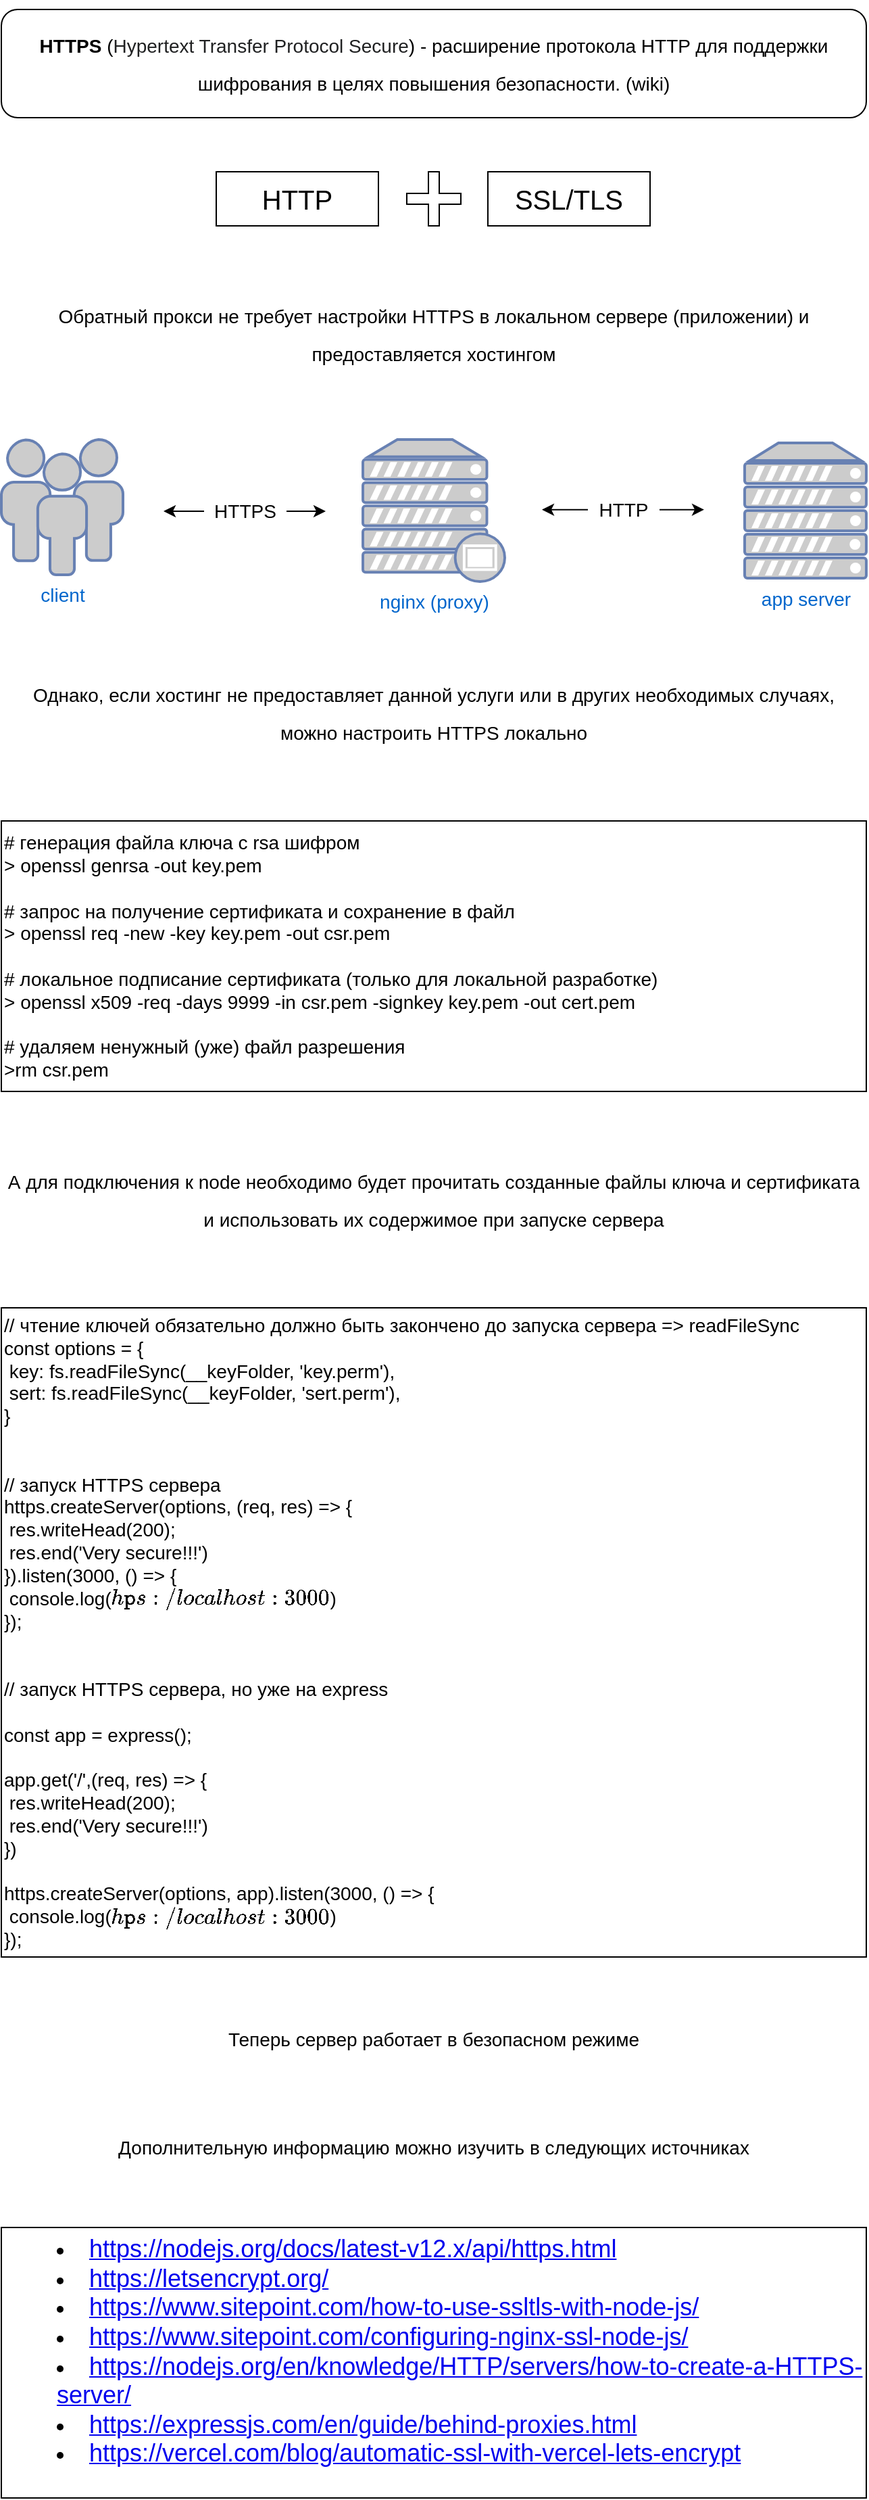 <mxfile version="17.1.3" type="github">
  <diagram id="LhLmDd8sLRX-DzQguknT" name="Page-1">
    <mxGraphModel dx="1350" dy="773" grid="1" gridSize="10" guides="1" tooltips="1" connect="1" arrows="1" fold="1" page="1" pageScale="1" pageWidth="827" pageHeight="1169" math="0" shadow="0">
      <root>
        <mxCell id="0" />
        <mxCell id="1" parent="0" />
        <mxCell id="B1IvHgFz59x9yWYPzJBi-2" value="&lt;h4 style=&quot;font-size: 14px ; line-height: 2&quot;&gt;HTTPS&lt;span style=&quot;font-weight: normal&quot;&gt; (&lt;span style=&quot;color: rgb(32 , 33 , 34) ; font-family: sans-serif ; background-color: rgb(255 , 255 , 255)&quot;&gt;Hypertext Transfer Protocol Secure&lt;/span&gt;) -&amp;nbsp;расширение протокола HTTP для поддержки шифрования в целях повышения безопасности. (wiki)&lt;/span&gt;&lt;/h4&gt;" style="rounded=1;whiteSpace=wrap;html=1;" vertex="1" parent="1">
          <mxGeometry x="80" y="40" width="640" height="80" as="geometry" />
        </mxCell>
        <mxCell id="B1IvHgFz59x9yWYPzJBi-3" value="&lt;span style=&quot;font-size: 20px&quot;&gt;HTTP&lt;/span&gt;" style="rounded=0;whiteSpace=wrap;html=1;" vertex="1" parent="1">
          <mxGeometry x="239" y="160" width="120" height="40" as="geometry" />
        </mxCell>
        <mxCell id="B1IvHgFz59x9yWYPzJBi-4" value="" style="shape=cross;whiteSpace=wrap;html=1;" vertex="1" parent="1">
          <mxGeometry x="380" y="160" width="40" height="40" as="geometry" />
        </mxCell>
        <mxCell id="B1IvHgFz59x9yWYPzJBi-5" value="&lt;font style=&quot;font-size: 20px&quot;&gt;SSL/TLS&lt;/font&gt;" style="rounded=0;whiteSpace=wrap;html=1;" vertex="1" parent="1">
          <mxGeometry x="440" y="160" width="120" height="40" as="geometry" />
        </mxCell>
        <mxCell id="B1IvHgFz59x9yWYPzJBi-6" value="&lt;div&gt;# генерация файла ключа с rsa шифром&lt;/div&gt;&lt;div&gt;&amp;gt; openssl genrsa -out key.pem&lt;/div&gt;&lt;div&gt;&lt;br&gt;&lt;/div&gt;&lt;div&gt;# запрос на получение сертификата и сохранение в файл&amp;nbsp;&lt;/div&gt;&lt;div&gt;&amp;gt; openssl req -new -key key.pem -out csr.pem&lt;/div&gt;&lt;div&gt;&lt;br&gt;&lt;/div&gt;&lt;div&gt;# локальное подписание сертификата (только для локальной разработке)&lt;/div&gt;&lt;div&gt;&amp;gt; openssl x509 -req -days 9999 -in csr.pem -signkey&amp;nbsp;&lt;span&gt;key.pem -out cert.pem&lt;/span&gt;&lt;/div&gt;&lt;div&gt;&lt;br&gt;&lt;/div&gt;&lt;div&gt;# удаляем ненужный (уже) файл разрешения&lt;/div&gt;&lt;div&gt;&amp;gt;rm csr.pem&amp;nbsp;&lt;/div&gt;" style="whiteSpace=wrap;html=1;fontSize=14;align=left;" vertex="1" parent="1">
          <mxGeometry x="80" y="640" width="640" height="200" as="geometry" />
        </mxCell>
        <mxCell id="B1IvHgFz59x9yWYPzJBi-8" value="&lt;ul style=&quot;box-sizing: border-box ; margin-top: 0px ; margin-bottom: 1rem ; font-family: &amp;#34;graphik lc tt&amp;#34; , sans-serif ; font-size: 18px ; text-align: left ; background-color: rgb(255 , 255 , 255) ; list-style-position: inside&quot;&gt;&lt;li style=&quot;box-sizing: border-box&quot;&gt;&lt;a href=&quot;https://nodejs.org/docs/latest-v12.x/api/https.html&quot; target=&quot;_blank&quot; style=&quot;box-sizing: border-box&quot;&gt;https://nodejs.org/docs/latest-v12.x/api/https.html&lt;/a&gt;&lt;/li&gt;&lt;li style=&quot;box-sizing: border-box&quot;&gt;&lt;a href=&quot;https://letsencrypt.org/&quot; target=&quot;_blank&quot; style=&quot;box-sizing: border-box&quot;&gt;https://letsencrypt.org/&lt;/a&gt;&lt;/li&gt;&lt;li style=&quot;box-sizing: border-box&quot;&gt;&lt;a href=&quot;https://www.sitepoint.com/how-to-use-ssltls-with-node-js/&quot; target=&quot;_blank&quot; style=&quot;box-sizing: border-box&quot;&gt;https://www.sitepoint.com/how-to-use-ssltls-with-node-js/&lt;/a&gt;&lt;/li&gt;&lt;li style=&quot;box-sizing: border-box&quot;&gt;&lt;a href=&quot;https://www.sitepoint.com/configuring-nginx-ssl-node-js/&quot; target=&quot;_blank&quot; style=&quot;box-sizing: border-box&quot;&gt;https://www.sitepoint.com/configuring-nginx-ssl-node-js/&lt;/a&gt;&lt;/li&gt;&lt;li style=&quot;box-sizing: border-box&quot;&gt;&lt;a href=&quot;https://nodejs.org/en/knowledge/HTTP/servers/how-to-create-a-HTTPS-server/&quot; target=&quot;_blank&quot; style=&quot;box-sizing: border-box&quot;&gt;https://nodejs.org/en/knowledge/HTTP/servers/how-to-create-a-HTTPS-server/&lt;/a&gt;&lt;/li&gt;&lt;li style=&quot;box-sizing: border-box&quot;&gt;&lt;a href=&quot;https://expressjs.com/en/guide/behind-proxies.html&quot; target=&quot;_blank&quot; style=&quot;box-sizing: border-box&quot;&gt;https://expressjs.com/en/guide/behind-proxies.html&lt;/a&gt;&lt;/li&gt;&lt;li style=&quot;box-sizing: border-box&quot;&gt;&lt;a href=&quot;https://vercel.com/blog/automatic-ssl-with-vercel-lets-encrypt&quot; target=&quot;_blank&quot; style=&quot;box-sizing: border-box&quot;&gt;https://vercel.com/blog/automatic-ssl-with-vercel-lets-encrypt&lt;/a&gt;&amp;nbsp;&lt;/li&gt;&lt;/ul&gt;" style="rounded=0;whiteSpace=wrap;html=1;fontSize=14;" vertex="1" parent="1">
          <mxGeometry x="80" y="1680" width="640" height="200" as="geometry" />
        </mxCell>
        <mxCell id="B1IvHgFz59x9yWYPzJBi-11" value="// чтение ключей обязательно должно быть закончено до запуска сервера =&amp;gt; readFileSync&lt;br&gt;const options = {&lt;br&gt;&lt;span&gt;	&lt;/span&gt;&lt;span&gt;	&lt;/span&gt;&lt;span style=&quot;white-space: pre&quot;&gt;	&lt;/span&gt;key: fs.readFileSync(__keyFolder, &#39;key.perm&#39;),&lt;br&gt;&lt;div&gt;&lt;span&gt;&lt;span&gt;	&lt;/span&gt;&lt;span&gt;	&lt;/span&gt;&lt;span style=&quot;white-space: pre&quot;&gt;	&lt;/span&gt;sert: fs.readFileSync(__keyFolder, &#39;sert.perm&#39;),&lt;/span&gt;&lt;/div&gt;}&lt;br&gt;&lt;br&gt;&lt;br&gt;// запуск HTTPS сервера&lt;br&gt;https.createServer(options, (req, res) =&amp;gt; {&lt;br&gt;&lt;span&gt;	&lt;/span&gt;&lt;span&gt;	&lt;/span&gt;&lt;span style=&quot;white-space: pre&quot;&gt;	&lt;/span&gt;res.writeHead(200);&lt;br&gt;&lt;span&gt;	&lt;/span&gt;&lt;span&gt;	&lt;/span&gt;&lt;span style=&quot;white-space: pre&quot;&gt;	&lt;/span&gt;res.end(&#39;Very secure!!!&#39;)&lt;br&gt;}).listen(3000, () =&amp;gt; {&lt;br&gt;&lt;span style=&quot;white-space: pre&quot;&gt;	&lt;/span&gt;console.log(`https://localhost:3000`)&lt;br&gt;});&lt;br&gt;&lt;br&gt;&lt;br&gt;// запуск HTTPS сервера, но уже на express&lt;br&gt;&lt;br&gt;const app = express();&lt;br&gt;&lt;br&gt;app.get(&#39;/&#39;,(req, res) =&amp;gt; {&lt;br&gt;&lt;span style=&quot;white-space: pre&quot;&gt;	&lt;/span&gt;res.writeHead(200);&lt;br&gt;&lt;span style=&quot;white-space: pre&quot;&gt;	&lt;/span&gt;res.end(&#39;Very secure!!!&#39;)&lt;br&gt;})&lt;br&gt;&lt;br&gt;https.createServer(options, app).listen(3000, () =&amp;gt; {&lt;br&gt;&lt;span&gt;	&lt;/span&gt;&lt;span style=&quot;white-space: pre&quot;&gt;	&lt;/span&gt;console.log(`https://localhost:3000`)&lt;br&gt;});&lt;br&gt;" style="rounded=0;whiteSpace=wrap;html=1;fontSize=14;align=left;" vertex="1" parent="1">
          <mxGeometry x="80" y="1000" width="640" height="480" as="geometry" />
        </mxCell>
        <mxCell id="B1IvHgFz59x9yWYPzJBi-18" value="client" style="fontColor=#0066CC;verticalAlign=top;verticalLabelPosition=bottom;labelPosition=center;align=center;html=1;outlineConnect=0;fillColor=#CCCCCC;strokeColor=#6881B3;gradientColor=none;gradientDirection=north;strokeWidth=2;shape=mxgraph.networks.users;fontSize=14;" vertex="1" parent="1">
          <mxGeometry x="80" y="358" width="90" height="100" as="geometry" />
        </mxCell>
        <mxCell id="B1IvHgFz59x9yWYPzJBi-19" value="app server" style="fontColor=#0066CC;verticalAlign=top;verticalLabelPosition=bottom;labelPosition=center;align=center;html=1;outlineConnect=0;fillColor=#CCCCCC;strokeColor=#6881B3;gradientColor=none;gradientDirection=north;strokeWidth=2;shape=mxgraph.networks.server;fontSize=14;" vertex="1" parent="1">
          <mxGeometry x="630" y="360.5" width="90" height="100" as="geometry" />
        </mxCell>
        <mxCell id="B1IvHgFz59x9yWYPzJBi-20" value="nginx (proxy)" style="fontColor=#0066CC;verticalAlign=top;verticalLabelPosition=bottom;labelPosition=center;align=center;html=1;outlineConnect=0;fillColor=#CCCCCC;strokeColor=#6881B3;gradientColor=none;gradientDirection=north;strokeWidth=2;shape=mxgraph.networks.proxy_server;fontSize=14;" vertex="1" parent="1">
          <mxGeometry x="347.5" y="358" width="105" height="105" as="geometry" />
        </mxCell>
        <mxCell id="B1IvHgFz59x9yWYPzJBi-21" value="&amp;nbsp; HTTPS&amp;nbsp;&amp;nbsp;" style="endArrow=classic;startArrow=classic;html=1;rounded=0;fontSize=14;" edge="1" parent="1">
          <mxGeometry width="50" height="50" relative="1" as="geometry">
            <mxPoint x="200" y="411" as="sourcePoint" />
            <mxPoint x="320" y="411" as="targetPoint" />
          </mxGeometry>
        </mxCell>
        <mxCell id="B1IvHgFz59x9yWYPzJBi-23" value="&amp;nbsp; HTTP&amp;nbsp;&amp;nbsp;" style="endArrow=classic;startArrow=classic;html=1;rounded=0;fontSize=14;" edge="1" parent="1">
          <mxGeometry width="50" height="50" relative="1" as="geometry">
            <mxPoint x="480" y="409.83" as="sourcePoint" />
            <mxPoint x="600" y="409.83" as="targetPoint" />
          </mxGeometry>
        </mxCell>
        <mxCell id="B1IvHgFz59x9yWYPzJBi-26" value="&lt;p style=&quot;line-height: 2&quot;&gt;Обратный прокси не требует настройки HTTPS в локальном сервере (приложении) и предоставляется хостингом&lt;/p&gt;" style="text;html=1;strokeColor=none;fillColor=none;align=center;verticalAlign=middle;whiteSpace=wrap;rounded=0;fontSize=14;" vertex="1" parent="1">
          <mxGeometry x="80" y="240" width="640" height="80" as="geometry" />
        </mxCell>
        <mxCell id="B1IvHgFz59x9yWYPzJBi-27" value="&lt;p style=&quot;line-height: 2&quot;&gt;Однако, если хостинг не предоставляет данной услуги или в других необходимых случаях, можно настроить HTTPS локально&lt;/p&gt;" style="text;html=1;strokeColor=none;fillColor=none;align=center;verticalAlign=middle;whiteSpace=wrap;rounded=0;fontSize=14;" vertex="1" parent="1">
          <mxGeometry x="80" y="520" width="640" height="80" as="geometry" />
        </mxCell>
        <mxCell id="B1IvHgFz59x9yWYPzJBi-28" value="&lt;p style=&quot;line-height: 2&quot;&gt;А для подключения к node необходимо будет прочитать созданные файлы ключа и сертификата и использовать их содержимое при запуске сервера&lt;/p&gt;" style="text;html=1;strokeColor=none;fillColor=none;align=center;verticalAlign=middle;whiteSpace=wrap;rounded=0;fontSize=14;" vertex="1" parent="1">
          <mxGeometry x="80" y="880" width="640" height="80" as="geometry" />
        </mxCell>
        <mxCell id="B1IvHgFz59x9yWYPzJBi-29" value="&lt;p style=&quot;line-height: 2&quot;&gt;Теперь сервер работает в безопасном режиме&lt;/p&gt;" style="text;html=1;strokeColor=none;fillColor=none;align=center;verticalAlign=middle;whiteSpace=wrap;rounded=0;fontSize=14;" vertex="1" parent="1">
          <mxGeometry x="80" y="1520" width="640" height="40" as="geometry" />
        </mxCell>
        <mxCell id="B1IvHgFz59x9yWYPzJBi-30" value="&lt;p style=&quot;line-height: 2&quot;&gt;Дополнительную информацию можно изучить в следующих источниках&lt;/p&gt;" style="text;html=1;strokeColor=none;fillColor=none;align=center;verticalAlign=middle;whiteSpace=wrap;rounded=0;fontSize=14;" vertex="1" parent="1">
          <mxGeometry x="80" y="1600" width="640" height="40" as="geometry" />
        </mxCell>
      </root>
    </mxGraphModel>
  </diagram>
</mxfile>

